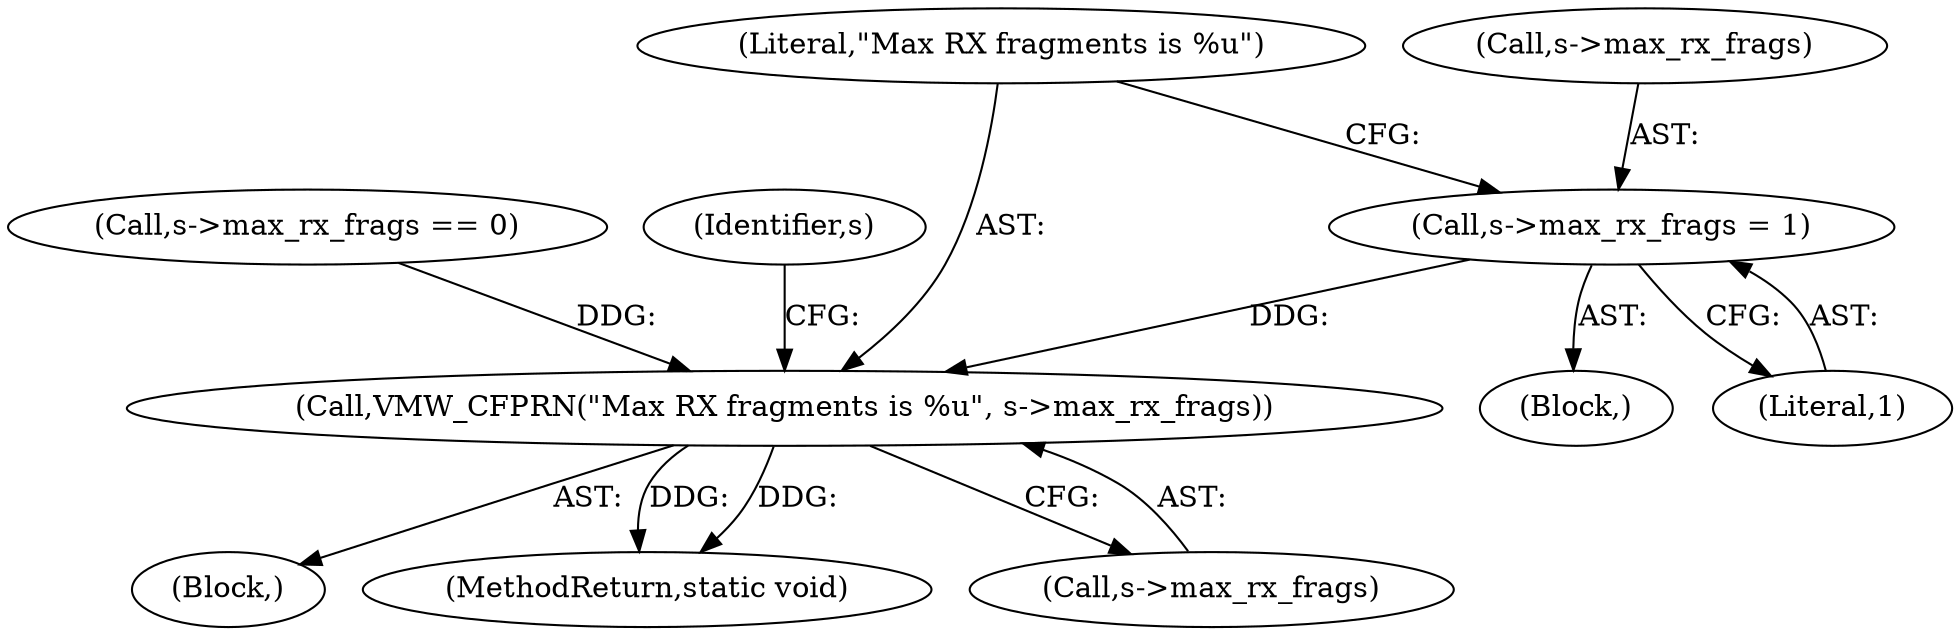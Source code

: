 digraph "0_qemu_9878d173f574df74bde0ff50b2f81009fbee81bb@pointer" {
"1000141" [label="(Call,s->max_rx_frags = 1)"];
"1000146" [label="(Call,VMW_CFPRN(\"Max RX fragments is %u\", s->max_rx_frags))"];
"1000135" [label="(Call,s->max_rx_frags == 0)"];
"1000114" [label="(Block,)"];
"1000141" [label="(Call,s->max_rx_frags = 1)"];
"1000609" [label="(MethodReturn,static void)"];
"1000145" [label="(Literal,1)"];
"1000153" [label="(Identifier,s)"];
"1000148" [label="(Call,s->max_rx_frags)"];
"1000146" [label="(Call,VMW_CFPRN(\"Max RX fragments is %u\", s->max_rx_frags))"];
"1000140" [label="(Block,)"];
"1000142" [label="(Call,s->max_rx_frags)"];
"1000147" [label="(Literal,\"Max RX fragments is %u\")"];
"1000141" -> "1000140"  [label="AST: "];
"1000141" -> "1000145"  [label="CFG: "];
"1000142" -> "1000141"  [label="AST: "];
"1000145" -> "1000141"  [label="AST: "];
"1000147" -> "1000141"  [label="CFG: "];
"1000141" -> "1000146"  [label="DDG: "];
"1000146" -> "1000114"  [label="AST: "];
"1000146" -> "1000148"  [label="CFG: "];
"1000147" -> "1000146"  [label="AST: "];
"1000148" -> "1000146"  [label="AST: "];
"1000153" -> "1000146"  [label="CFG: "];
"1000146" -> "1000609"  [label="DDG: "];
"1000146" -> "1000609"  [label="DDG: "];
"1000135" -> "1000146"  [label="DDG: "];
}
